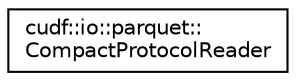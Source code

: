 digraph "Graphical Class Hierarchy"
{
  edge [fontname="Helvetica",fontsize="10",labelfontname="Helvetica",labelfontsize="10"];
  node [fontname="Helvetica",fontsize="10",shape=record];
  rankdir="LR";
  Node0 [label="cudf::io::parquet::\lCompactProtocolReader",height=0.2,width=0.4,color="black", fillcolor="white", style="filled",URL="$classcudf_1_1io_1_1parquet_1_1CompactProtocolReader.html",tooltip="Class for parsing Parquet&#39;s Thrift Compact Protocol encoded metadata. "];
}
